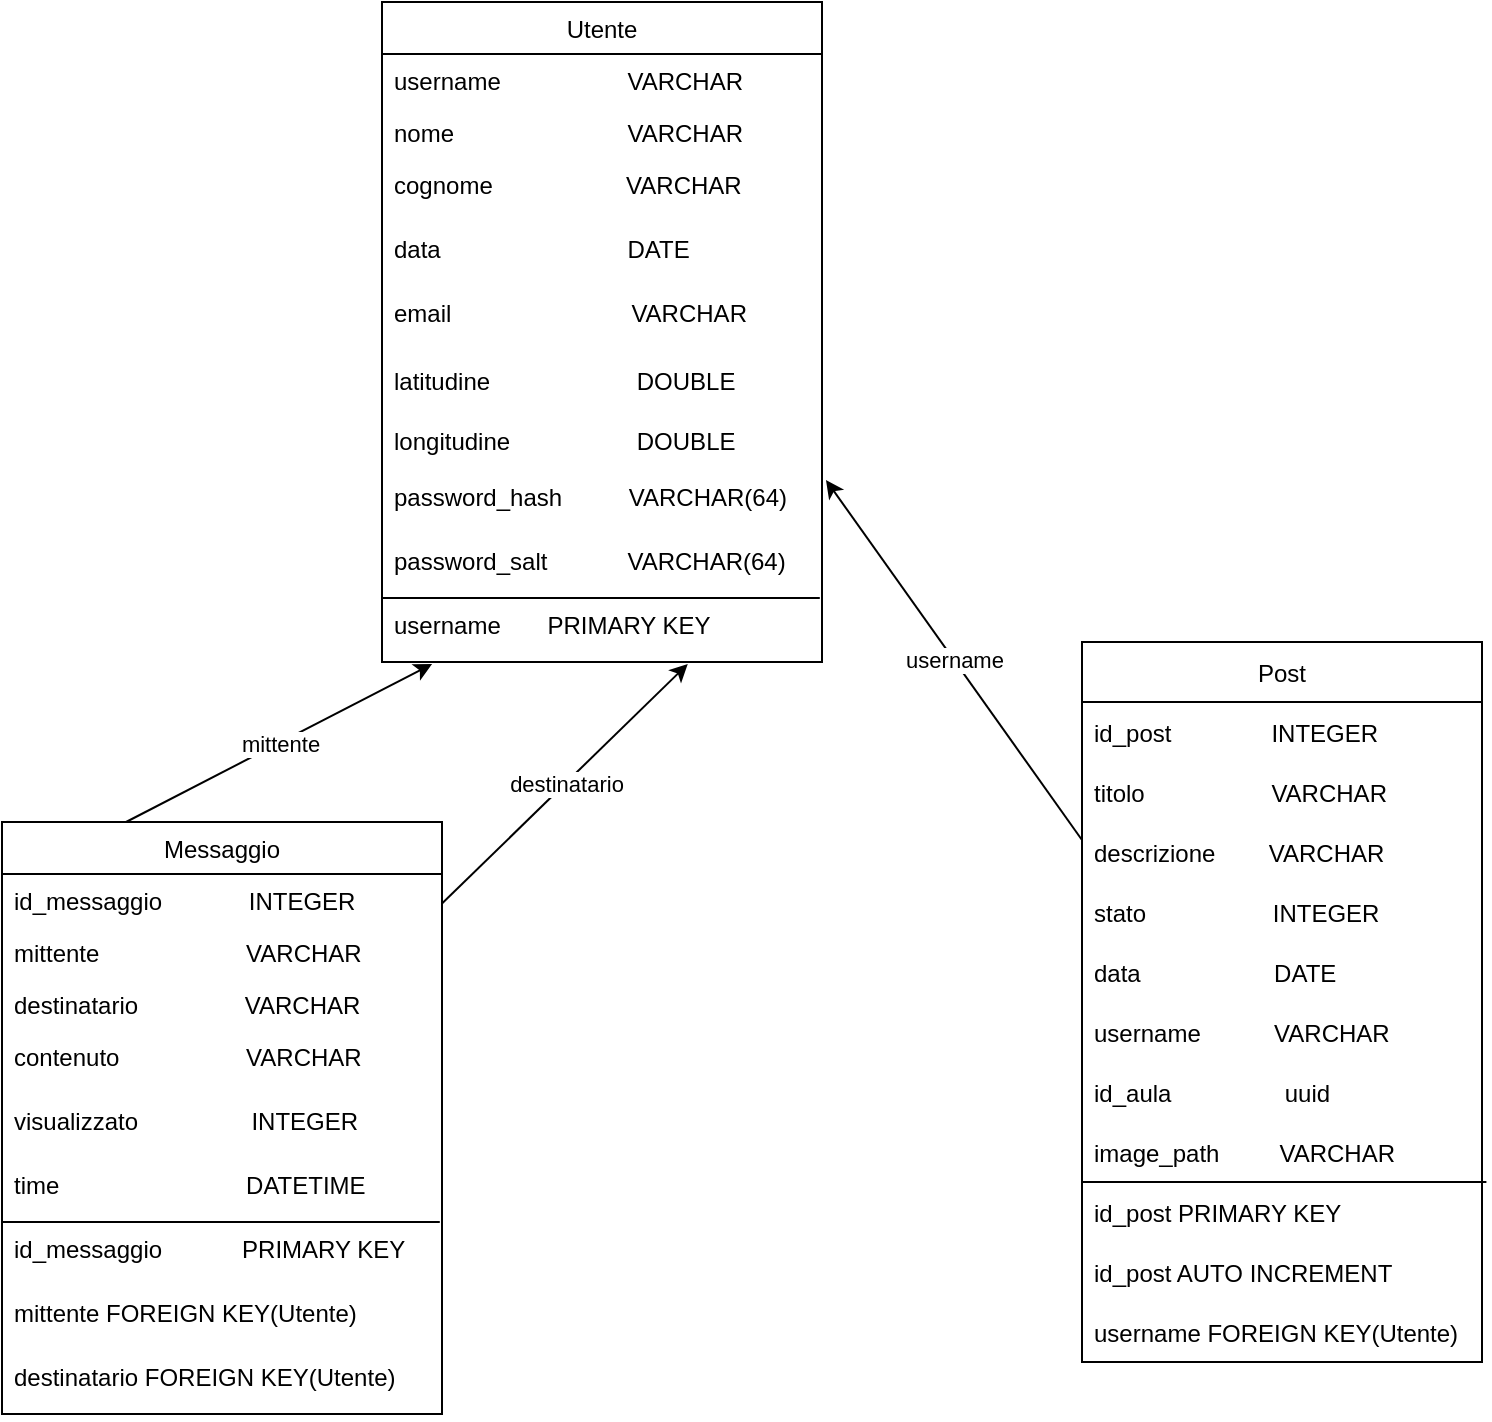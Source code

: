 <mxfile version="20.8.1" type="device"><diagram id="nHoU_lVzV553aNZsDFFI" name="Page-1"><mxGraphModel dx="658" dy="432" grid="1" gridSize="10" guides="1" tooltips="1" connect="1" arrows="1" fold="1" page="1" pageScale="1" pageWidth="1169" pageHeight="1654" math="0" shadow="0"><root><mxCell id="0"/><mxCell id="1" parent="0"/><mxCell id="i0KfqlZrcmJo91HGpX53-33" value="Post" style="swimlane;fontStyle=0;childLayout=stackLayout;horizontal=1;startSize=30;horizontalStack=0;resizeParent=1;resizeParentMax=0;resizeLast=0;collapsible=1;marginBottom=0;" parent="1" vertex="1"><mxGeometry x="700" y="360" width="200" height="360" as="geometry"/></mxCell><mxCell id="i0KfqlZrcmJo91HGpX53-34" value="id_post               INTEGER" style="text;strokeColor=none;fillColor=none;align=left;verticalAlign=middle;spacingLeft=4;spacingRight=4;overflow=hidden;points=[[0,0.5],[1,0.5]];portConstraint=eastwest;rotatable=0;" parent="i0KfqlZrcmJo91HGpX53-33" vertex="1"><mxGeometry y="30" width="200" height="30" as="geometry"/></mxCell><mxCell id="i0KfqlZrcmJo91HGpX53-35" value="titolo                   VARCHAR" style="text;strokeColor=none;fillColor=none;align=left;verticalAlign=middle;spacingLeft=4;spacingRight=4;overflow=hidden;points=[[0,0.5],[1,0.5]];portConstraint=eastwest;rotatable=0;" parent="i0KfqlZrcmJo91HGpX53-33" vertex="1"><mxGeometry y="60" width="200" height="30" as="geometry"/></mxCell><mxCell id="i0KfqlZrcmJo91HGpX53-36" value="descrizione        VARCHAR" style="text;strokeColor=none;fillColor=none;align=left;verticalAlign=middle;spacingLeft=4;spacingRight=4;overflow=hidden;points=[[0,0.5],[1,0.5]];portConstraint=eastwest;rotatable=0;" parent="i0KfqlZrcmJo91HGpX53-33" vertex="1"><mxGeometry y="90" width="200" height="30" as="geometry"/></mxCell><mxCell id="i0KfqlZrcmJo91HGpX53-41" value="" style="endArrow=none;html=1;rounded=0;entryX=1.011;entryY=0;entryDx=0;entryDy=0;entryPerimeter=0;exitX=0;exitY=0;exitDx=0;exitDy=0;exitPerimeter=0;" parent="i0KfqlZrcmJo91HGpX53-33" source="i0KfqlZrcmJo91HGpX53-38" target="i0KfqlZrcmJo91HGpX53-38" edge="1"><mxGeometry width="50" height="50" relative="1" as="geometry"><mxPoint x="49" y="150" as="sourcePoint"/><mxPoint x="99" y="100" as="targetPoint"/></mxGeometry></mxCell><mxCell id="jszhMf59xLd283hbZoes-16" value="stato                   INTEGER" style="text;strokeColor=none;fillColor=none;align=left;verticalAlign=middle;spacingLeft=4;spacingRight=4;overflow=hidden;points=[[0,0.5],[1,0.5]];portConstraint=eastwest;rotatable=0;" parent="i0KfqlZrcmJo91HGpX53-33" vertex="1"><mxGeometry y="120" width="200" height="30" as="geometry"/></mxCell><mxCell id="jszhMf59xLd283hbZoes-17" value="data                    DATE" style="text;strokeColor=none;fillColor=none;align=left;verticalAlign=middle;spacingLeft=4;spacingRight=4;overflow=hidden;points=[[0,0.5],[1,0.5]];portConstraint=eastwest;rotatable=0;" parent="i0KfqlZrcmJo91HGpX53-33" vertex="1"><mxGeometry y="150" width="200" height="30" as="geometry"/></mxCell><mxCell id="i0KfqlZrcmJo91HGpX53-39" value="username           VARCHAR" style="text;strokeColor=none;fillColor=none;align=left;verticalAlign=middle;spacingLeft=4;spacingRight=4;overflow=hidden;points=[[0,0.5],[1,0.5]];portConstraint=eastwest;rotatable=0;" parent="i0KfqlZrcmJo91HGpX53-33" vertex="1"><mxGeometry y="180" width="200" height="30" as="geometry"/></mxCell><mxCell id="i0KfqlZrcmJo91HGpX53-61" value="id_aula                 uuid" style="text;strokeColor=none;fillColor=none;align=left;verticalAlign=middle;spacingLeft=4;spacingRight=4;overflow=hidden;points=[[0,0.5],[1,0.5]];portConstraint=eastwest;rotatable=0;" parent="i0KfqlZrcmJo91HGpX53-33" vertex="1"><mxGeometry y="210" width="200" height="30" as="geometry"/></mxCell><mxCell id="7" value="image_path         VARCHAR" style="text;strokeColor=none;fillColor=none;align=left;verticalAlign=middle;spacingLeft=4;spacingRight=4;overflow=hidden;points=[[0,0.5],[1,0.5]];portConstraint=eastwest;rotatable=0;" parent="i0KfqlZrcmJo91HGpX53-33" vertex="1"><mxGeometry y="240" width="200" height="30" as="geometry"/></mxCell><mxCell id="i0KfqlZrcmJo91HGpX53-38" value="id_post PRIMARY KEY" style="text;strokeColor=none;fillColor=none;align=left;verticalAlign=middle;spacingLeft=4;spacingRight=4;overflow=hidden;points=[[0,0.5],[1,0.5]];portConstraint=eastwest;rotatable=0;" parent="i0KfqlZrcmJo91HGpX53-33" vertex="1"><mxGeometry y="270" width="200" height="30" as="geometry"/></mxCell><mxCell id="-RiZe8H1-vzslDBVhZve-3" value="id_post AUTO INCREMENT" style="text;strokeColor=none;fillColor=none;align=left;verticalAlign=middle;spacingLeft=4;spacingRight=4;overflow=hidden;points=[[0,0.5],[1,0.5]];portConstraint=eastwest;rotatable=0;" parent="i0KfqlZrcmJo91HGpX53-33" vertex="1"><mxGeometry y="300" width="200" height="30" as="geometry"/></mxCell><mxCell id="i0KfqlZrcmJo91HGpX53-37" value="username FOREIGN KEY(Utente)" style="text;strokeColor=none;fillColor=none;align=left;verticalAlign=middle;spacingLeft=4;spacingRight=4;overflow=hidden;points=[[0,0.5],[1,0.5]];portConstraint=eastwest;rotatable=0;" parent="i0KfqlZrcmJo91HGpX53-33" vertex="1"><mxGeometry y="330" width="200" height="30" as="geometry"/></mxCell><mxCell id="i0KfqlZrcmJo91HGpX53-43" value="Utente" style="swimlane;fontStyle=0;childLayout=stackLayout;horizontal=1;startSize=26;fillColor=none;horizontalStack=0;resizeParent=1;resizeParentMax=0;resizeLast=0;collapsible=1;marginBottom=0;" parent="1" vertex="1"><mxGeometry x="350" y="40" width="220" height="330" as="geometry"/></mxCell><mxCell id="i0KfqlZrcmJo91HGpX53-44" value="username                   VARCHAR" style="text;strokeColor=none;fillColor=none;align=left;verticalAlign=top;spacingLeft=4;spacingRight=4;overflow=hidden;rotatable=0;points=[[0,0.5],[1,0.5]];portConstraint=eastwest;" parent="i0KfqlZrcmJo91HGpX53-43" vertex="1"><mxGeometry y="26" width="220" height="26" as="geometry"/></mxCell><mxCell id="i0KfqlZrcmJo91HGpX53-45" value="nome                          VARCHAR" style="text;strokeColor=none;fillColor=none;align=left;verticalAlign=top;spacingLeft=4;spacingRight=4;overflow=hidden;rotatable=0;points=[[0,0.5],[1,0.5]];portConstraint=eastwest;" parent="i0KfqlZrcmJo91HGpX53-43" vertex="1"><mxGeometry y="52" width="220" height="26" as="geometry"/></mxCell><mxCell id="i0KfqlZrcmJo91HGpX53-46" value="cognome                    VARCHAR" style="text;strokeColor=none;fillColor=none;align=left;verticalAlign=top;spacingLeft=4;spacingRight=4;overflow=hidden;rotatable=0;points=[[0,0.5],[1,0.5]];portConstraint=eastwest;" parent="i0KfqlZrcmJo91HGpX53-43" vertex="1"><mxGeometry y="78" width="220" height="32" as="geometry"/></mxCell><mxCell id="9hh_UFgrvDPMVV5DJmWA-7" value="data                            DATE" style="text;strokeColor=none;fillColor=none;align=left;verticalAlign=top;spacingLeft=4;spacingRight=4;overflow=hidden;rotatable=0;points=[[0,0.5],[1,0.5]];portConstraint=eastwest;" vertex="1" parent="i0KfqlZrcmJo91HGpX53-43"><mxGeometry y="110" width="220" height="32" as="geometry"/></mxCell><mxCell id="jszhMf59xLd283hbZoes-19" value="email                           VARCHAR" style="text;strokeColor=none;fillColor=none;align=left;verticalAlign=top;spacingLeft=4;spacingRight=4;overflow=hidden;rotatable=0;points=[[0,0.5],[1,0.5]];portConstraint=eastwest;" parent="i0KfqlZrcmJo91HGpX53-43" vertex="1"><mxGeometry y="142" width="220" height="32" as="geometry"/></mxCell><mxCell id="NYSMwgO44VDJFwEb6TRX-18" value="latitudine                      DOUBLE" style="text;strokeColor=none;fillColor=none;align=left;verticalAlign=middle;spacingLeft=4;spacingRight=4;overflow=hidden;points=[[0,0.5],[1,0.5]];portConstraint=eastwest;rotatable=0;" parent="i0KfqlZrcmJo91HGpX53-43" vertex="1"><mxGeometry y="174" width="220" height="30" as="geometry"/></mxCell><mxCell id="NYSMwgO44VDJFwEb6TRX-19" value="longitudine                   DOUBLE" style="text;strokeColor=none;fillColor=none;align=left;verticalAlign=middle;spacingLeft=4;spacingRight=4;overflow=hidden;points=[[0,0.5],[1,0.5]];portConstraint=eastwest;rotatable=0;" parent="i0KfqlZrcmJo91HGpX53-43" vertex="1"><mxGeometry y="204" width="220" height="30" as="geometry"/></mxCell><mxCell id="BhORIbuuXpV9KM4GgQ5l-2" value="password_hash          VARCHAR(64)" style="text;strokeColor=none;fillColor=none;align=left;verticalAlign=top;spacingLeft=4;spacingRight=4;overflow=hidden;rotatable=0;points=[[0,0.5],[1,0.5]];portConstraint=eastwest;" parent="i0KfqlZrcmJo91HGpX53-43" vertex="1"><mxGeometry y="234" width="220" height="32" as="geometry"/></mxCell><mxCell id="2" value="password_salt            VARCHAR(64)" style="text;strokeColor=none;fillColor=none;align=left;verticalAlign=top;spacingLeft=4;spacingRight=4;overflow=hidden;rotatable=0;points=[[0,0.5],[1,0.5]];portConstraint=eastwest;" parent="i0KfqlZrcmJo91HGpX53-43" vertex="1"><mxGeometry y="266" width="220" height="32" as="geometry"/></mxCell><mxCell id="i0KfqlZrcmJo91HGpX53-52" value="" style="endArrow=none;html=1;rounded=0;entryX=0.995;entryY=0;entryDx=0;entryDy=0;entryPerimeter=0;exitX=0;exitY=0;exitDx=0;exitDy=0;exitPerimeter=0;" parent="i0KfqlZrcmJo91HGpX53-43" source="i0KfqlZrcmJo91HGpX53-49" target="i0KfqlZrcmJo91HGpX53-49" edge="1"><mxGeometry width="50" height="50" relative="1" as="geometry"><mxPoint x="40" y="142" as="sourcePoint"/><mxPoint x="90" y="92" as="targetPoint"/></mxGeometry></mxCell><mxCell id="i0KfqlZrcmJo91HGpX53-49" value="username       PRIMARY KEY" style="text;strokeColor=none;fillColor=none;align=left;verticalAlign=top;spacingLeft=4;spacingRight=4;overflow=hidden;rotatable=0;points=[[0,0.5],[1,0.5]];portConstraint=eastwest;" parent="i0KfqlZrcmJo91HGpX53-43" vertex="1"><mxGeometry y="298" width="220" height="32" as="geometry"/></mxCell><mxCell id="i0KfqlZrcmJo91HGpX53-75" value="" style="endArrow=classic;html=1;rounded=0;entryX=1.009;entryY=0.156;entryDx=0;entryDy=0;exitX=0;exitY=0.3;exitDx=0;exitDy=0;exitPerimeter=0;entryPerimeter=0;" parent="1" source="i0KfqlZrcmJo91HGpX53-36" target="BhORIbuuXpV9KM4GgQ5l-2" edge="1"><mxGeometry relative="1" as="geometry"><mxPoint x="900" y="210" as="sourcePoint"/><mxPoint x="740" y="279" as="targetPoint"/></mxGeometry></mxCell><mxCell id="i0KfqlZrcmJo91HGpX53-76" value="username" style="edgeLabel;resizable=0;html=1;align=center;verticalAlign=middle;" parent="i0KfqlZrcmJo91HGpX53-75" connectable="0" vertex="1"><mxGeometry relative="1" as="geometry"/></mxCell><mxCell id="NYSMwgO44VDJFwEb6TRX-1" value="Messaggio" style="swimlane;fontStyle=0;childLayout=stackLayout;horizontal=1;startSize=26;fillColor=none;horizontalStack=0;resizeParent=1;resizeParentMax=0;resizeLast=0;collapsible=1;marginBottom=0;" parent="1" vertex="1"><mxGeometry x="160" y="450" width="220" height="296" as="geometry"/></mxCell><mxCell id="NYSMwgO44VDJFwEb6TRX-10" value="id_messaggio             INTEGER" style="text;strokeColor=none;fillColor=none;align=left;verticalAlign=top;spacingLeft=4;spacingRight=4;overflow=hidden;rotatable=0;points=[[0,0.5],[1,0.5]];portConstraint=eastwest;" parent="NYSMwgO44VDJFwEb6TRX-1" vertex="1"><mxGeometry y="26" width="220" height="26" as="geometry"/></mxCell><mxCell id="NYSMwgO44VDJFwEb6TRX-2" value="mittente                      VARCHAR" style="text;strokeColor=none;fillColor=none;align=left;verticalAlign=top;spacingLeft=4;spacingRight=4;overflow=hidden;rotatable=0;points=[[0,0.5],[1,0.5]];portConstraint=eastwest;" parent="NYSMwgO44VDJFwEb6TRX-1" vertex="1"><mxGeometry y="52" width="220" height="26" as="geometry"/></mxCell><mxCell id="NYSMwgO44VDJFwEb6TRX-3" value="destinatario                VARCHAR" style="text;strokeColor=none;fillColor=none;align=left;verticalAlign=top;spacingLeft=4;spacingRight=4;overflow=hidden;rotatable=0;points=[[0,0.5],[1,0.5]];portConstraint=eastwest;" parent="NYSMwgO44VDJFwEb6TRX-1" vertex="1"><mxGeometry y="78" width="220" height="26" as="geometry"/></mxCell><mxCell id="NYSMwgO44VDJFwEb6TRX-4" value="contenuto                   VARCHAR" style="text;strokeColor=none;fillColor=none;align=left;verticalAlign=top;spacingLeft=4;spacingRight=4;overflow=hidden;rotatable=0;points=[[0,0.5],[1,0.5]];portConstraint=eastwest;" parent="NYSMwgO44VDJFwEb6TRX-1" vertex="1"><mxGeometry y="104" width="220" height="32" as="geometry"/></mxCell><mxCell id="3" value="visualizzato                 INTEGER" style="text;strokeColor=none;fillColor=none;align=left;verticalAlign=top;spacingLeft=4;spacingRight=4;overflow=hidden;rotatable=0;points=[[0,0.5],[1,0.5]];portConstraint=eastwest;" parent="NYSMwgO44VDJFwEb6TRX-1" vertex="1"><mxGeometry y="136" width="220" height="32" as="geometry"/></mxCell><mxCell id="NYSMwgO44VDJFwEb6TRX-5" value="time                            DATETIME" style="text;strokeColor=none;fillColor=none;align=left;verticalAlign=top;spacingLeft=4;spacingRight=4;overflow=hidden;rotatable=0;points=[[0,0.5],[1,0.5]];portConstraint=eastwest;" parent="NYSMwgO44VDJFwEb6TRX-1" vertex="1"><mxGeometry y="168" width="220" height="32" as="geometry"/></mxCell><mxCell id="NYSMwgO44VDJFwEb6TRX-8" value="" style="endArrow=none;html=1;rounded=0;entryX=0.995;entryY=0;entryDx=0;entryDy=0;entryPerimeter=0;exitX=0;exitY=0;exitDx=0;exitDy=0;exitPerimeter=0;" parent="NYSMwgO44VDJFwEb6TRX-1" source="NYSMwgO44VDJFwEb6TRX-9" target="NYSMwgO44VDJFwEb6TRX-9" edge="1"><mxGeometry width="50" height="50" relative="1" as="geometry"><mxPoint x="40" y="142" as="sourcePoint"/><mxPoint x="90" y="92" as="targetPoint"/></mxGeometry></mxCell><mxCell id="NYSMwgO44VDJFwEb6TRX-9" value="id_messaggio            PRIMARY KEY" style="text;strokeColor=none;fillColor=none;align=left;verticalAlign=top;spacingLeft=4;spacingRight=4;overflow=hidden;rotatable=0;points=[[0,0.5],[1,0.5]];portConstraint=eastwest;" parent="NYSMwgO44VDJFwEb6TRX-1" vertex="1"><mxGeometry y="200" width="220" height="32" as="geometry"/></mxCell><mxCell id="4" value="mittente FOREIGN KEY(Utente)" style="text;strokeColor=none;fillColor=none;align=left;verticalAlign=top;spacingLeft=4;spacingRight=4;overflow=hidden;rotatable=0;points=[[0,0.5],[1,0.5]];portConstraint=eastwest;" parent="NYSMwgO44VDJFwEb6TRX-1" vertex="1"><mxGeometry y="232" width="220" height="32" as="geometry"/></mxCell><mxCell id="6" value="destinatario FOREIGN KEY(Utente)" style="text;strokeColor=none;fillColor=none;align=left;verticalAlign=top;spacingLeft=4;spacingRight=4;overflow=hidden;rotatable=0;points=[[0,0.5],[1,0.5]];portConstraint=eastwest;" parent="NYSMwgO44VDJFwEb6TRX-1" vertex="1"><mxGeometry y="264" width="220" height="32" as="geometry"/></mxCell><mxCell id="NYSMwgO44VDJFwEb6TRX-11" value="" style="endArrow=classic;html=1;rounded=0;entryX=0.695;entryY=1.031;entryDx=0;entryDy=0;entryPerimeter=0;" parent="1" source="NYSMwgO44VDJFwEb6TRX-1" target="i0KfqlZrcmJo91HGpX53-49" edge="1"><mxGeometry relative="1" as="geometry"><mxPoint x="640" y="429" as="sourcePoint"/><mxPoint x="360" y="370" as="targetPoint"/></mxGeometry></mxCell><mxCell id="NYSMwgO44VDJFwEb6TRX-12" value="destinatario" style="edgeLabel;resizable=0;html=1;align=center;verticalAlign=middle;" parent="NYSMwgO44VDJFwEb6TRX-11" connectable="0" vertex="1"><mxGeometry relative="1" as="geometry"/></mxCell><mxCell id="NYSMwgO44VDJFwEb6TRX-13" value="" style="endArrow=classic;html=1;rounded=0;entryX=0.114;entryY=1.031;entryDx=0;entryDy=0;exitX=0.282;exitY=0;exitDx=0;exitDy=0;exitPerimeter=0;entryPerimeter=0;" parent="1" source="NYSMwgO44VDJFwEb6TRX-1" target="i0KfqlZrcmJo91HGpX53-49" edge="1"><mxGeometry relative="1" as="geometry"><mxPoint x="410" y="439" as="sourcePoint"/><mxPoint x="130" y="380" as="targetPoint"/></mxGeometry></mxCell><mxCell id="NYSMwgO44VDJFwEb6TRX-14" value="mittente" style="edgeLabel;resizable=0;html=1;align=center;verticalAlign=middle;" parent="NYSMwgO44VDJFwEb6TRX-13" connectable="0" vertex="1"><mxGeometry relative="1" as="geometry"/></mxCell></root></mxGraphModel></diagram></mxfile>